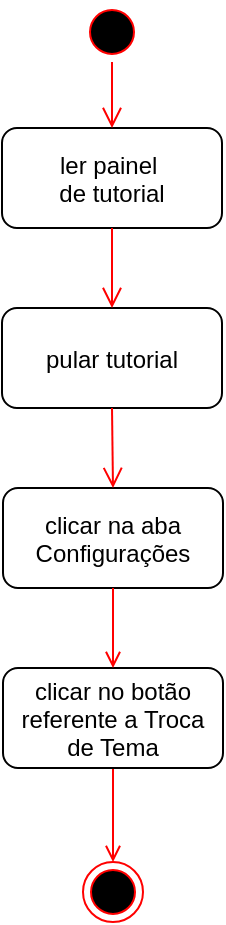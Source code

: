 <mxfile version="24.6.4" type="device">
  <diagram name="Page-1" id="e7e014a7-5840-1c2e-5031-d8a46d1fe8dd">
    <mxGraphModel dx="880" dy="521" grid="1" gridSize="10" guides="1" tooltips="1" connect="1" arrows="1" fold="1" page="1" pageScale="1" pageWidth="1169" pageHeight="826" background="none" math="0" shadow="0">
      <root>
        <mxCell id="0" />
        <mxCell id="1" parent="0" />
        <mxCell id="20" value="" style="endArrow=open;strokeColor=#FF0000;endFill=1;rounded=0;entryX=0.5;entryY=0;entryDx=0;entryDy=0;exitX=0.5;exitY=1;exitDx=0;exitDy=0;" parent="1" source="zscKiEwWfd5TCdISiovu-51" target="zscKiEwWfd5TCdISiovu-56" edge="1">
          <mxGeometry relative="1" as="geometry">
            <mxPoint x="270" y="410" as="sourcePoint" />
            <mxPoint x="400" y="45" as="targetPoint" />
            <Array as="points" />
          </mxGeometry>
        </mxCell>
        <mxCell id="zscKiEwWfd5TCdISiovu-48" value="" style="ellipse;shape=startState;fillColor=#000000;strokeColor=#ff0000;" parent="1" vertex="1">
          <mxGeometry x="265" y="10" width="30" height="30" as="geometry" />
        </mxCell>
        <mxCell id="zscKiEwWfd5TCdISiovu-51" value="clicar no botão&#xa;referente a Troca&#xa;de Tema" style="rounded=1;" parent="1" vertex="1">
          <mxGeometry x="225.5" y="343" width="110" height="50" as="geometry" />
        </mxCell>
        <mxCell id="zscKiEwWfd5TCdISiovu-54" value="ler painel &#xa;de tutorial" style="rounded=1;" parent="1" vertex="1">
          <mxGeometry x="225" y="73" width="110" height="50" as="geometry" />
        </mxCell>
        <mxCell id="zscKiEwWfd5TCdISiovu-56" value="" style="ellipse;shape=endState;fillColor=#000000;strokeColor=#ff0000" parent="1" vertex="1">
          <mxGeometry x="265.5" y="440" width="30" height="30" as="geometry" />
        </mxCell>
        <mxCell id="FVtXL2l5g4kQyS-cMRPu-20" value="pular tutorial" style="rounded=1;" parent="1" vertex="1">
          <mxGeometry x="225" y="163" width="110" height="50" as="geometry" />
        </mxCell>
        <mxCell id="FVtXL2l5g4kQyS-cMRPu-21" value="" style="edgeStyle=elbowEdgeStyle;elbow=horizontal;verticalAlign=bottom;endArrow=open;endSize=8;strokeColor=#FF0000;endFill=1;rounded=0;entryX=0.5;entryY=0;entryDx=0;entryDy=0;exitX=0.5;exitY=1;exitDx=0;exitDy=0;" parent="1" source="zscKiEwWfd5TCdISiovu-54" target="FVtXL2l5g4kQyS-cMRPu-20" edge="1">
          <mxGeometry x="-64.5" y="-88" as="geometry">
            <mxPoint x="290.5" y="83" as="targetPoint" />
            <mxPoint x="290.5" y="43" as="sourcePoint" />
          </mxGeometry>
        </mxCell>
        <mxCell id="FVtXL2l5g4kQyS-cMRPu-22" value="clicar na aba&#xa;Configurações" style="rounded=1;" parent="1" vertex="1">
          <mxGeometry x="225.5" y="253" width="110" height="50" as="geometry" />
        </mxCell>
        <mxCell id="FVtXL2l5g4kQyS-cMRPu-23" value="" style="edgeStyle=elbowEdgeStyle;elbow=horizontal;verticalAlign=bottom;endArrow=open;endSize=8;strokeColor=#FF0000;endFill=1;rounded=0;entryX=0.5;entryY=0;entryDx=0;entryDy=0;exitX=0.5;exitY=1;exitDx=0;exitDy=0;" parent="1" source="FVtXL2l5g4kQyS-cMRPu-20" target="FVtXL2l5g4kQyS-cMRPu-22" edge="1">
          <mxGeometry x="-64.5" y="-88" as="geometry">
            <mxPoint x="290.5" y="173" as="targetPoint" />
            <mxPoint x="290.5" y="133" as="sourcePoint" />
          </mxGeometry>
        </mxCell>
        <mxCell id="FVtXL2l5g4kQyS-cMRPu-24" value="" style="endArrow=open;strokeColor=#FF0000;endFill=1;rounded=0;exitX=0.5;exitY=1;exitDx=0;exitDy=0;entryX=0.5;entryY=0;entryDx=0;entryDy=0;" parent="1" source="FVtXL2l5g4kQyS-cMRPu-22" target="zscKiEwWfd5TCdISiovu-51" edge="1">
          <mxGeometry relative="1" as="geometry">
            <mxPoint x="290.5" y="403" as="sourcePoint" />
            <mxPoint x="290.5" y="473" as="targetPoint" />
          </mxGeometry>
        </mxCell>
        <mxCell id="FVtXL2l5g4kQyS-cMRPu-35" value="" style="edgeStyle=elbowEdgeStyle;elbow=horizontal;verticalAlign=bottom;endArrow=open;endSize=8;strokeColor=#FF0000;endFill=1;rounded=0;entryX=0.5;entryY=0;entryDx=0;entryDy=0;exitX=0.5;exitY=1;exitDx=0;exitDy=0;" parent="1" source="zscKiEwWfd5TCdISiovu-48" target="zscKiEwWfd5TCdISiovu-54" edge="1">
          <mxGeometry x="-64.5" y="-88" as="geometry">
            <mxPoint x="290" y="173" as="targetPoint" />
            <mxPoint x="290" y="133" as="sourcePoint" />
          </mxGeometry>
        </mxCell>
      </root>
    </mxGraphModel>
  </diagram>
</mxfile>
